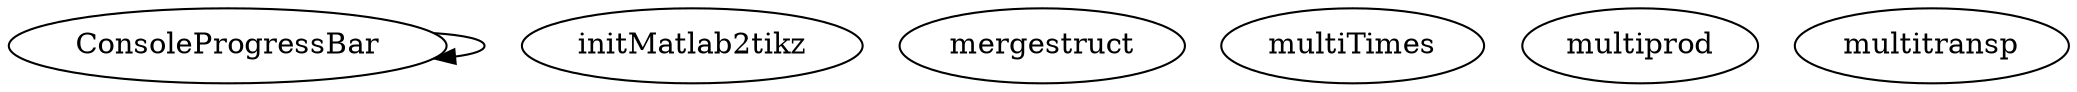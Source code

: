 /* Created by mdot for Matlab */
digraph m2html {
  ConsoleProgressBar -> ConsoleProgressBar;

  ConsoleProgressBar [URL="ConsoleProgressBar.html"];
  initMatlab2tikz [URL="initMatlab2tikz.html"];
  mergestruct [URL="mergestruct.html"];
  multiTimes [URL="multiTimes.html"];
  multiprod [URL="multiprod.html"];
  multitransp [URL="multitransp.html"];
}